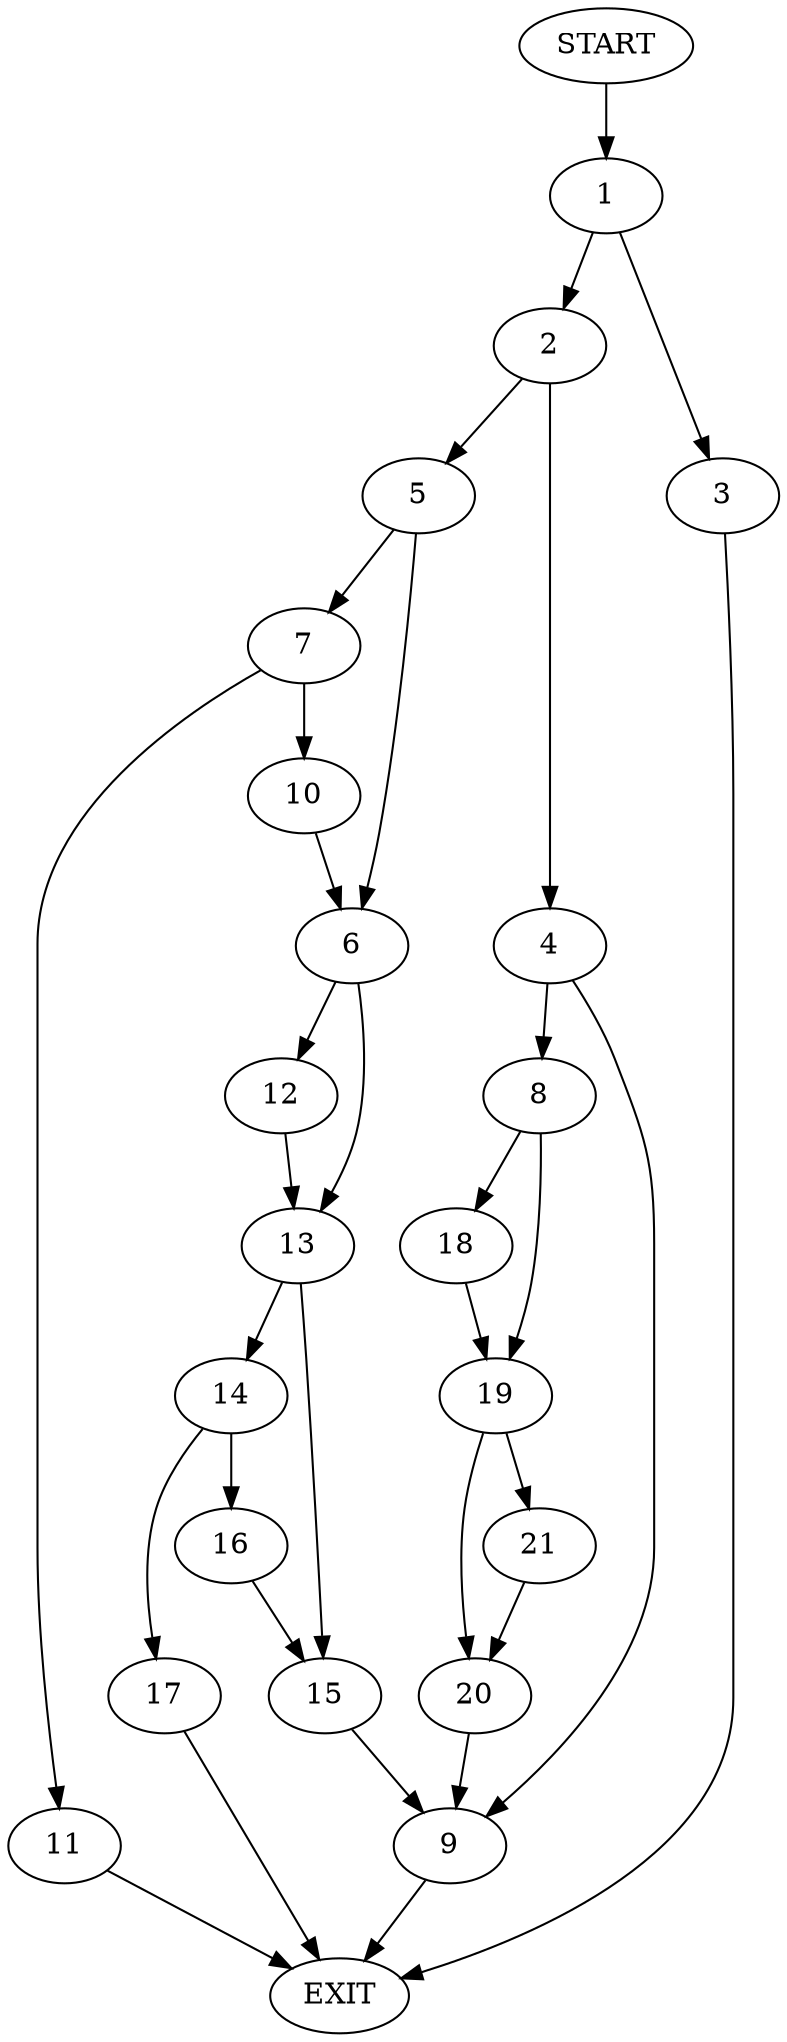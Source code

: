 digraph {
0 [label="START"]
22 [label="EXIT"]
0 -> 1
1 -> 2
1 -> 3
2 -> 4
2 -> 5
3 -> 22
5 -> 6
5 -> 7
4 -> 8
4 -> 9
7 -> 10
7 -> 11
6 -> 12
6 -> 13
11 -> 22
10 -> 6
12 -> 13
13 -> 14
13 -> 15
14 -> 16
14 -> 17
15 -> 9
17 -> 22
16 -> 15
9 -> 22
8 -> 18
8 -> 19
19 -> 20
19 -> 21
18 -> 19
21 -> 20
20 -> 9
}
